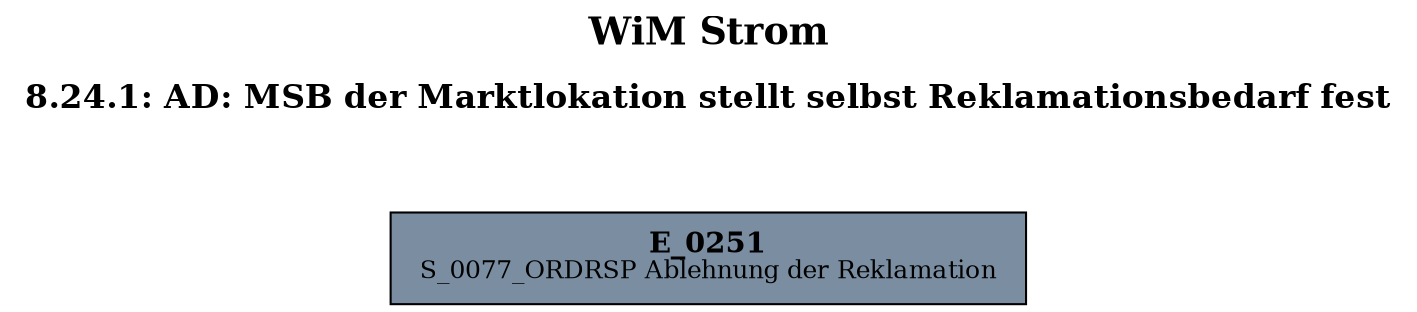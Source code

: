 digraph D {
    labelloc="t";
    label=<<B><FONT POINT-SIZE="18">WiM Strom</FONT></B><BR/><BR/><B><FONT POINT-SIZE="16">8.24.1: AD: MSB der Marktlokation stellt selbst Reklamationsbedarf fest</FONT></B><BR/><BR/><BR/><BR/>>;
    ratio="compress";
    concentrate=true;
    pack=true;
    rankdir=TB;
    packmode="array";
    size="20,20";
    "Empty" [margin="0.2,0.12", shape=box, style=filled, fillcolor="#7a8da1", label=<<B>E_0251</B><BR align="center"/><FONT point-size="12">S_0077_ORDRSP Ablehnung der Reklamation</FONT><BR align="center"/>>];


    bgcolor="transparent";
}